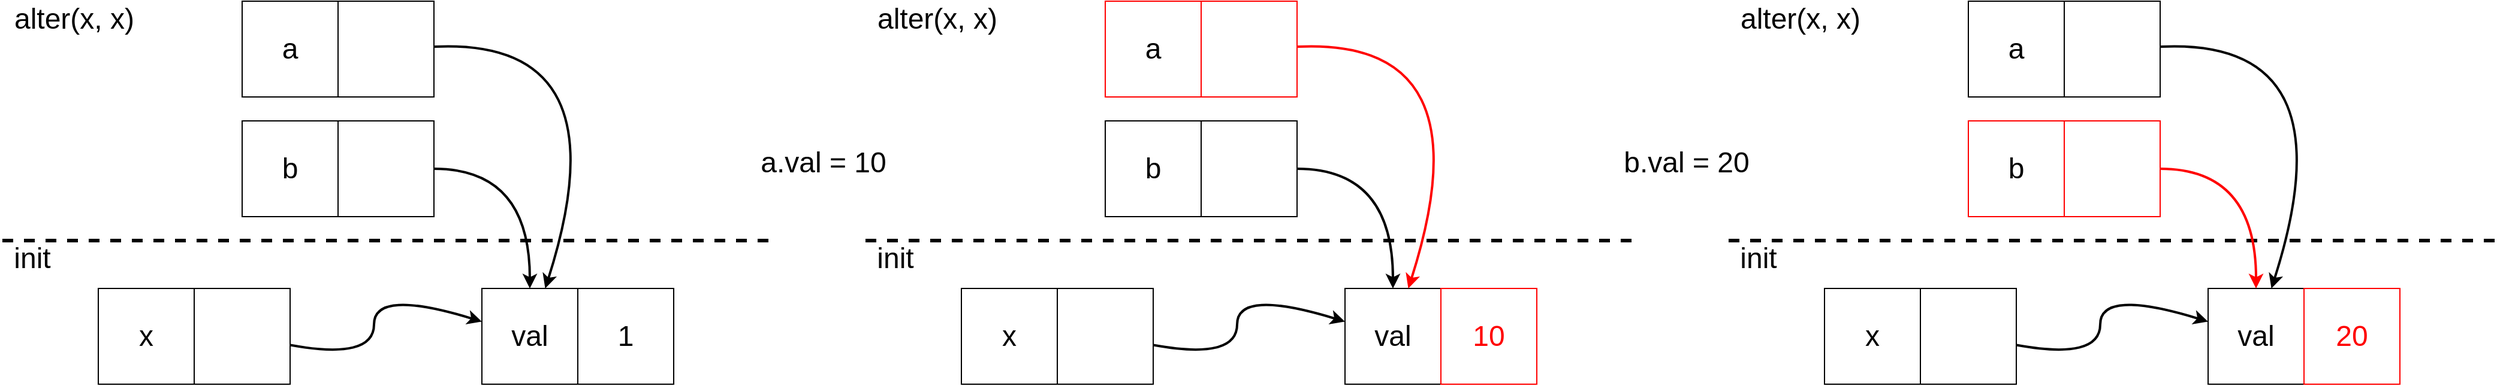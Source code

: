 <mxfile version="22.1.2" type="device">
  <diagram name="第 1 页" id="HRP_PMZppRsLsX6lPDN2">
    <mxGraphModel dx="1865" dy="2362" grid="1" gridSize="10" guides="1" tooltips="1" connect="1" arrows="1" fold="1" page="1" pageScale="1" pageWidth="827" pageHeight="1169" math="0" shadow="0">
      <root>
        <mxCell id="0" />
        <mxCell id="1" parent="0" />
        <mxCell id="QnHVCZFQj1_OgZSwfUvT-1" value="x" style="rounded=0;whiteSpace=wrap;html=1;fontSize=24;" parent="1" vertex="1">
          <mxGeometry x="120" y="80" width="80" height="80" as="geometry" />
        </mxCell>
        <mxCell id="QnHVCZFQj1_OgZSwfUvT-2" value="" style="rounded=0;whiteSpace=wrap;html=1;fontSize=24;" parent="1" vertex="1">
          <mxGeometry x="200" y="80" width="80" height="80" as="geometry" />
        </mxCell>
        <mxCell id="QnHVCZFQj1_OgZSwfUvT-3" value="val" style="rounded=0;whiteSpace=wrap;html=1;fontSize=24;" parent="1" vertex="1">
          <mxGeometry x="440" y="80" width="80" height="80" as="geometry" />
        </mxCell>
        <mxCell id="QnHVCZFQj1_OgZSwfUvT-4" value="1" style="rounded=0;whiteSpace=wrap;html=1;fontSize=24;" parent="1" vertex="1">
          <mxGeometry x="520" y="80" width="80" height="80" as="geometry" />
        </mxCell>
        <mxCell id="QnHVCZFQj1_OgZSwfUvT-5" value="" style="endArrow=none;dashed=1;html=1;rounded=0;strokeWidth=3;" parent="1" edge="1">
          <mxGeometry width="50" height="50" relative="1" as="geometry">
            <mxPoint x="40" y="40" as="sourcePoint" />
            <mxPoint x="680" y="40" as="targetPoint" />
          </mxGeometry>
        </mxCell>
        <mxCell id="QnHVCZFQj1_OgZSwfUvT-6" value="" style="curved=1;endArrow=classic;html=1;rounded=0;strokeWidth=2;" parent="1" source="QnHVCZFQj1_OgZSwfUvT-2" target="QnHVCZFQj1_OgZSwfUvT-3" edge="1">
          <mxGeometry width="50" height="50" relative="1" as="geometry">
            <mxPoint x="300" y="140" as="sourcePoint" />
            <mxPoint x="350" y="90" as="targetPoint" />
            <Array as="points">
              <mxPoint x="350" y="140" />
              <mxPoint x="350" y="80" />
            </Array>
          </mxGeometry>
        </mxCell>
        <mxCell id="QnHVCZFQj1_OgZSwfUvT-7" value="&lt;font style=&quot;font-size: 24px;&quot;&gt;alter(x, x)&lt;/font&gt;" style="text;html=1;strokeColor=none;fillColor=none;align=center;verticalAlign=middle;whiteSpace=wrap;rounded=0;" parent="1" vertex="1">
          <mxGeometry x="40" y="-160" width="120" height="30" as="geometry" />
        </mxCell>
        <mxCell id="QnHVCZFQj1_OgZSwfUvT-8" value="a" style="rounded=0;whiteSpace=wrap;html=1;fontSize=24;" parent="1" vertex="1">
          <mxGeometry x="240" y="-160" width="80" height="80" as="geometry" />
        </mxCell>
        <mxCell id="QnHVCZFQj1_OgZSwfUvT-9" value="" style="rounded=0;whiteSpace=wrap;html=1;fontSize=24;" parent="1" vertex="1">
          <mxGeometry x="320" y="-160" width="80" height="80" as="geometry" />
        </mxCell>
        <mxCell id="QnHVCZFQj1_OgZSwfUvT-10" value="&lt;font style=&quot;font-size: 24px;&quot;&gt;init&lt;/font&gt;" style="text;html=1;strokeColor=none;fillColor=none;align=center;verticalAlign=middle;whiteSpace=wrap;rounded=0;" parent="1" vertex="1">
          <mxGeometry x="40" y="40" width="50" height="30" as="geometry" />
        </mxCell>
        <mxCell id="QnHVCZFQj1_OgZSwfUvT-11" value="b" style="rounded=0;whiteSpace=wrap;html=1;fontSize=24;" parent="1" vertex="1">
          <mxGeometry x="240" y="-60" width="80" height="80" as="geometry" />
        </mxCell>
        <mxCell id="QnHVCZFQj1_OgZSwfUvT-12" value="" style="rounded=0;whiteSpace=wrap;html=1;fontSize=24;" parent="1" vertex="1">
          <mxGeometry x="320" y="-60" width="80" height="80" as="geometry" />
        </mxCell>
        <mxCell id="QnHVCZFQj1_OgZSwfUvT-13" value="" style="curved=1;endArrow=classic;html=1;rounded=0;strokeWidth=2;" parent="1" source="QnHVCZFQj1_OgZSwfUvT-12" target="QnHVCZFQj1_OgZSwfUvT-3" edge="1">
          <mxGeometry width="50" height="50" relative="1" as="geometry">
            <mxPoint x="440" y="10" as="sourcePoint" />
            <mxPoint x="490" y="-40" as="targetPoint" />
            <Array as="points">
              <mxPoint x="480" y="-20" />
            </Array>
          </mxGeometry>
        </mxCell>
        <mxCell id="QnHVCZFQj1_OgZSwfUvT-14" value="" style="curved=1;endArrow=classic;html=1;rounded=0;strokeWidth=2;" parent="1" source="QnHVCZFQj1_OgZSwfUvT-9" target="QnHVCZFQj1_OgZSwfUvT-3" edge="1">
          <mxGeometry width="50" height="50" relative="1" as="geometry">
            <mxPoint x="410" y="-10" as="sourcePoint" />
            <mxPoint x="483" y="88" as="targetPoint" />
            <Array as="points">
              <mxPoint x="560" y="-130" />
            </Array>
          </mxGeometry>
        </mxCell>
        <mxCell id="QnHVCZFQj1_OgZSwfUvT-15" value="x" style="rounded=0;whiteSpace=wrap;html=1;fontSize=24;" parent="1" vertex="1">
          <mxGeometry x="840" y="80" width="80" height="80" as="geometry" />
        </mxCell>
        <mxCell id="QnHVCZFQj1_OgZSwfUvT-16" value="" style="rounded=0;whiteSpace=wrap;html=1;fontSize=24;" parent="1" vertex="1">
          <mxGeometry x="920" y="80" width="80" height="80" as="geometry" />
        </mxCell>
        <mxCell id="QnHVCZFQj1_OgZSwfUvT-17" value="val" style="rounded=0;whiteSpace=wrap;html=1;fontSize=24;" parent="1" vertex="1">
          <mxGeometry x="1160" y="80" width="80" height="80" as="geometry" />
        </mxCell>
        <mxCell id="QnHVCZFQj1_OgZSwfUvT-18" value="&lt;font color=&quot;#ff0000&quot;&gt;10&lt;/font&gt;" style="rounded=0;whiteSpace=wrap;html=1;fontSize=24;strokeColor=#FF0000;" parent="1" vertex="1">
          <mxGeometry x="1240" y="80" width="80" height="80" as="geometry" />
        </mxCell>
        <mxCell id="QnHVCZFQj1_OgZSwfUvT-19" value="" style="endArrow=none;dashed=1;html=1;rounded=0;strokeWidth=3;" parent="1" edge="1">
          <mxGeometry width="50" height="50" relative="1" as="geometry">
            <mxPoint x="760" y="40" as="sourcePoint" />
            <mxPoint x="1400" y="40" as="targetPoint" />
          </mxGeometry>
        </mxCell>
        <mxCell id="QnHVCZFQj1_OgZSwfUvT-20" value="" style="curved=1;endArrow=classic;html=1;rounded=0;strokeWidth=2;" parent="1" source="QnHVCZFQj1_OgZSwfUvT-16" target="QnHVCZFQj1_OgZSwfUvT-17" edge="1">
          <mxGeometry width="50" height="50" relative="1" as="geometry">
            <mxPoint x="1020" y="140" as="sourcePoint" />
            <mxPoint x="1070" y="90" as="targetPoint" />
            <Array as="points">
              <mxPoint x="1070" y="140" />
              <mxPoint x="1070" y="80" />
            </Array>
          </mxGeometry>
        </mxCell>
        <mxCell id="QnHVCZFQj1_OgZSwfUvT-21" value="&lt;font style=&quot;font-size: 24px;&quot;&gt;alter(x, x)&lt;/font&gt;" style="text;html=1;strokeColor=none;fillColor=none;align=center;verticalAlign=middle;whiteSpace=wrap;rounded=0;" parent="1" vertex="1">
          <mxGeometry x="760" y="-160" width="120" height="30" as="geometry" />
        </mxCell>
        <mxCell id="QnHVCZFQj1_OgZSwfUvT-22" value="a" style="rounded=0;whiteSpace=wrap;html=1;fontSize=24;strokeColor=#FF0000;" parent="1" vertex="1">
          <mxGeometry x="960" y="-160" width="80" height="80" as="geometry" />
        </mxCell>
        <mxCell id="QnHVCZFQj1_OgZSwfUvT-23" value="" style="rounded=0;whiteSpace=wrap;html=1;fontSize=24;strokeColor=#FF0000;" parent="1" vertex="1">
          <mxGeometry x="1040" y="-160" width="80" height="80" as="geometry" />
        </mxCell>
        <mxCell id="QnHVCZFQj1_OgZSwfUvT-24" value="&lt;font style=&quot;font-size: 24px;&quot;&gt;init&lt;/font&gt;" style="text;html=1;strokeColor=none;fillColor=none;align=center;verticalAlign=middle;whiteSpace=wrap;rounded=0;" parent="1" vertex="1">
          <mxGeometry x="760" y="40" width="50" height="30" as="geometry" />
        </mxCell>
        <mxCell id="QnHVCZFQj1_OgZSwfUvT-25" value="b" style="rounded=0;whiteSpace=wrap;html=1;fontSize=24;" parent="1" vertex="1">
          <mxGeometry x="960" y="-60" width="80" height="80" as="geometry" />
        </mxCell>
        <mxCell id="QnHVCZFQj1_OgZSwfUvT-26" value="" style="rounded=0;whiteSpace=wrap;html=1;fontSize=24;" parent="1" vertex="1">
          <mxGeometry x="1040" y="-60" width="80" height="80" as="geometry" />
        </mxCell>
        <mxCell id="QnHVCZFQj1_OgZSwfUvT-27" value="" style="curved=1;endArrow=classic;html=1;rounded=0;strokeWidth=2;" parent="1" source="QnHVCZFQj1_OgZSwfUvT-26" target="QnHVCZFQj1_OgZSwfUvT-17" edge="1">
          <mxGeometry width="50" height="50" relative="1" as="geometry">
            <mxPoint x="1160" y="10" as="sourcePoint" />
            <mxPoint x="1210" y="-40" as="targetPoint" />
            <Array as="points">
              <mxPoint x="1200" y="-20" />
            </Array>
          </mxGeometry>
        </mxCell>
        <mxCell id="QnHVCZFQj1_OgZSwfUvT-28" value="" style="curved=1;endArrow=classic;html=1;rounded=0;strokeWidth=2;strokeColor=#FF0000;" parent="1" source="QnHVCZFQj1_OgZSwfUvT-23" target="QnHVCZFQj1_OgZSwfUvT-17" edge="1">
          <mxGeometry width="50" height="50" relative="1" as="geometry">
            <mxPoint x="1130" y="-10" as="sourcePoint" />
            <mxPoint x="1203" y="88" as="targetPoint" />
            <Array as="points">
              <mxPoint x="1280" y="-130" />
            </Array>
          </mxGeometry>
        </mxCell>
        <mxCell id="QnHVCZFQj1_OgZSwfUvT-29" value="x" style="rounded=0;whiteSpace=wrap;html=1;fontSize=24;" parent="1" vertex="1">
          <mxGeometry x="1560" y="80" width="80" height="80" as="geometry" />
        </mxCell>
        <mxCell id="QnHVCZFQj1_OgZSwfUvT-30" value="" style="rounded=0;whiteSpace=wrap;html=1;fontSize=24;" parent="1" vertex="1">
          <mxGeometry x="1640" y="80" width="80" height="80" as="geometry" />
        </mxCell>
        <mxCell id="QnHVCZFQj1_OgZSwfUvT-31" value="val" style="rounded=0;whiteSpace=wrap;html=1;fontSize=24;" parent="1" vertex="1">
          <mxGeometry x="1880" y="80" width="80" height="80" as="geometry" />
        </mxCell>
        <mxCell id="QnHVCZFQj1_OgZSwfUvT-32" value="&lt;font color=&quot;#ff0000&quot;&gt;20&lt;/font&gt;" style="rounded=0;whiteSpace=wrap;html=1;fontSize=24;strokeColor=#FF0000;" parent="1" vertex="1">
          <mxGeometry x="1960" y="80" width="80" height="80" as="geometry" />
        </mxCell>
        <mxCell id="QnHVCZFQj1_OgZSwfUvT-33" value="" style="endArrow=none;dashed=1;html=1;rounded=0;strokeWidth=3;" parent="1" edge="1">
          <mxGeometry width="50" height="50" relative="1" as="geometry">
            <mxPoint x="1480" y="40" as="sourcePoint" />
            <mxPoint x="2120" y="40" as="targetPoint" />
          </mxGeometry>
        </mxCell>
        <mxCell id="QnHVCZFQj1_OgZSwfUvT-34" value="" style="curved=1;endArrow=classic;html=1;rounded=0;strokeWidth=2;" parent="1" source="QnHVCZFQj1_OgZSwfUvT-30" target="QnHVCZFQj1_OgZSwfUvT-31" edge="1">
          <mxGeometry width="50" height="50" relative="1" as="geometry">
            <mxPoint x="1740" y="140" as="sourcePoint" />
            <mxPoint x="1790" y="90" as="targetPoint" />
            <Array as="points">
              <mxPoint x="1790" y="140" />
              <mxPoint x="1790" y="80" />
            </Array>
          </mxGeometry>
        </mxCell>
        <mxCell id="QnHVCZFQj1_OgZSwfUvT-35" value="&lt;font style=&quot;font-size: 24px;&quot;&gt;alter(x, x)&lt;/font&gt;" style="text;html=1;strokeColor=none;fillColor=none;align=center;verticalAlign=middle;whiteSpace=wrap;rounded=0;" parent="1" vertex="1">
          <mxGeometry x="1480" y="-160" width="120" height="30" as="geometry" />
        </mxCell>
        <mxCell id="QnHVCZFQj1_OgZSwfUvT-36" value="a" style="rounded=0;whiteSpace=wrap;html=1;fontSize=24;" parent="1" vertex="1">
          <mxGeometry x="1680" y="-160" width="80" height="80" as="geometry" />
        </mxCell>
        <mxCell id="QnHVCZFQj1_OgZSwfUvT-37" value="" style="rounded=0;whiteSpace=wrap;html=1;fontSize=24;" parent="1" vertex="1">
          <mxGeometry x="1760" y="-160" width="80" height="80" as="geometry" />
        </mxCell>
        <mxCell id="QnHVCZFQj1_OgZSwfUvT-38" value="&lt;font style=&quot;font-size: 24px;&quot;&gt;init&lt;/font&gt;" style="text;html=1;strokeColor=none;fillColor=none;align=center;verticalAlign=middle;whiteSpace=wrap;rounded=0;" parent="1" vertex="1">
          <mxGeometry x="1480" y="40" width="50" height="30" as="geometry" />
        </mxCell>
        <mxCell id="QnHVCZFQj1_OgZSwfUvT-39" value="b" style="rounded=0;whiteSpace=wrap;html=1;fontSize=24;strokeColor=#FF0000;" parent="1" vertex="1">
          <mxGeometry x="1680" y="-60" width="80" height="80" as="geometry" />
        </mxCell>
        <mxCell id="QnHVCZFQj1_OgZSwfUvT-40" value="" style="rounded=0;whiteSpace=wrap;html=1;fontSize=24;strokeColor=#FF0000;" parent="1" vertex="1">
          <mxGeometry x="1760" y="-60" width="80" height="80" as="geometry" />
        </mxCell>
        <mxCell id="QnHVCZFQj1_OgZSwfUvT-41" value="" style="curved=1;endArrow=classic;html=1;rounded=0;strokeWidth=2;strokeColor=#FF0000;" parent="1" source="QnHVCZFQj1_OgZSwfUvT-40" target="QnHVCZFQj1_OgZSwfUvT-31" edge="1">
          <mxGeometry width="50" height="50" relative="1" as="geometry">
            <mxPoint x="1880" y="10" as="sourcePoint" />
            <mxPoint x="1930" y="-40" as="targetPoint" />
            <Array as="points">
              <mxPoint x="1920" y="-20" />
            </Array>
          </mxGeometry>
        </mxCell>
        <mxCell id="QnHVCZFQj1_OgZSwfUvT-42" value="" style="curved=1;endArrow=classic;html=1;rounded=0;strokeWidth=2;" parent="1" source="QnHVCZFQj1_OgZSwfUvT-37" target="QnHVCZFQj1_OgZSwfUvT-31" edge="1">
          <mxGeometry width="50" height="50" relative="1" as="geometry">
            <mxPoint x="1850" y="-10" as="sourcePoint" />
            <mxPoint x="1923" y="88" as="targetPoint" />
            <Array as="points">
              <mxPoint x="2000" y="-130" />
            </Array>
          </mxGeometry>
        </mxCell>
        <mxCell id="QnHVCZFQj1_OgZSwfUvT-45" value="&lt;font style=&quot;font-size: 24px;&quot;&gt;a.val = 10&lt;/font&gt;" style="text;html=1;strokeColor=none;fillColor=none;align=center;verticalAlign=middle;whiteSpace=wrap;rounded=0;" parent="1" vertex="1">
          <mxGeometry x="660" y="-40" width="130" height="30" as="geometry" />
        </mxCell>
        <mxCell id="QnHVCZFQj1_OgZSwfUvT-46" value="&lt;font style=&quot;font-size: 24px;&quot;&gt;b.val = 20&lt;/font&gt;" style="text;html=1;strokeColor=none;fillColor=none;align=center;verticalAlign=middle;whiteSpace=wrap;rounded=0;" parent="1" vertex="1">
          <mxGeometry x="1380" y="-40" width="130" height="30" as="geometry" />
        </mxCell>
      </root>
    </mxGraphModel>
  </diagram>
</mxfile>
